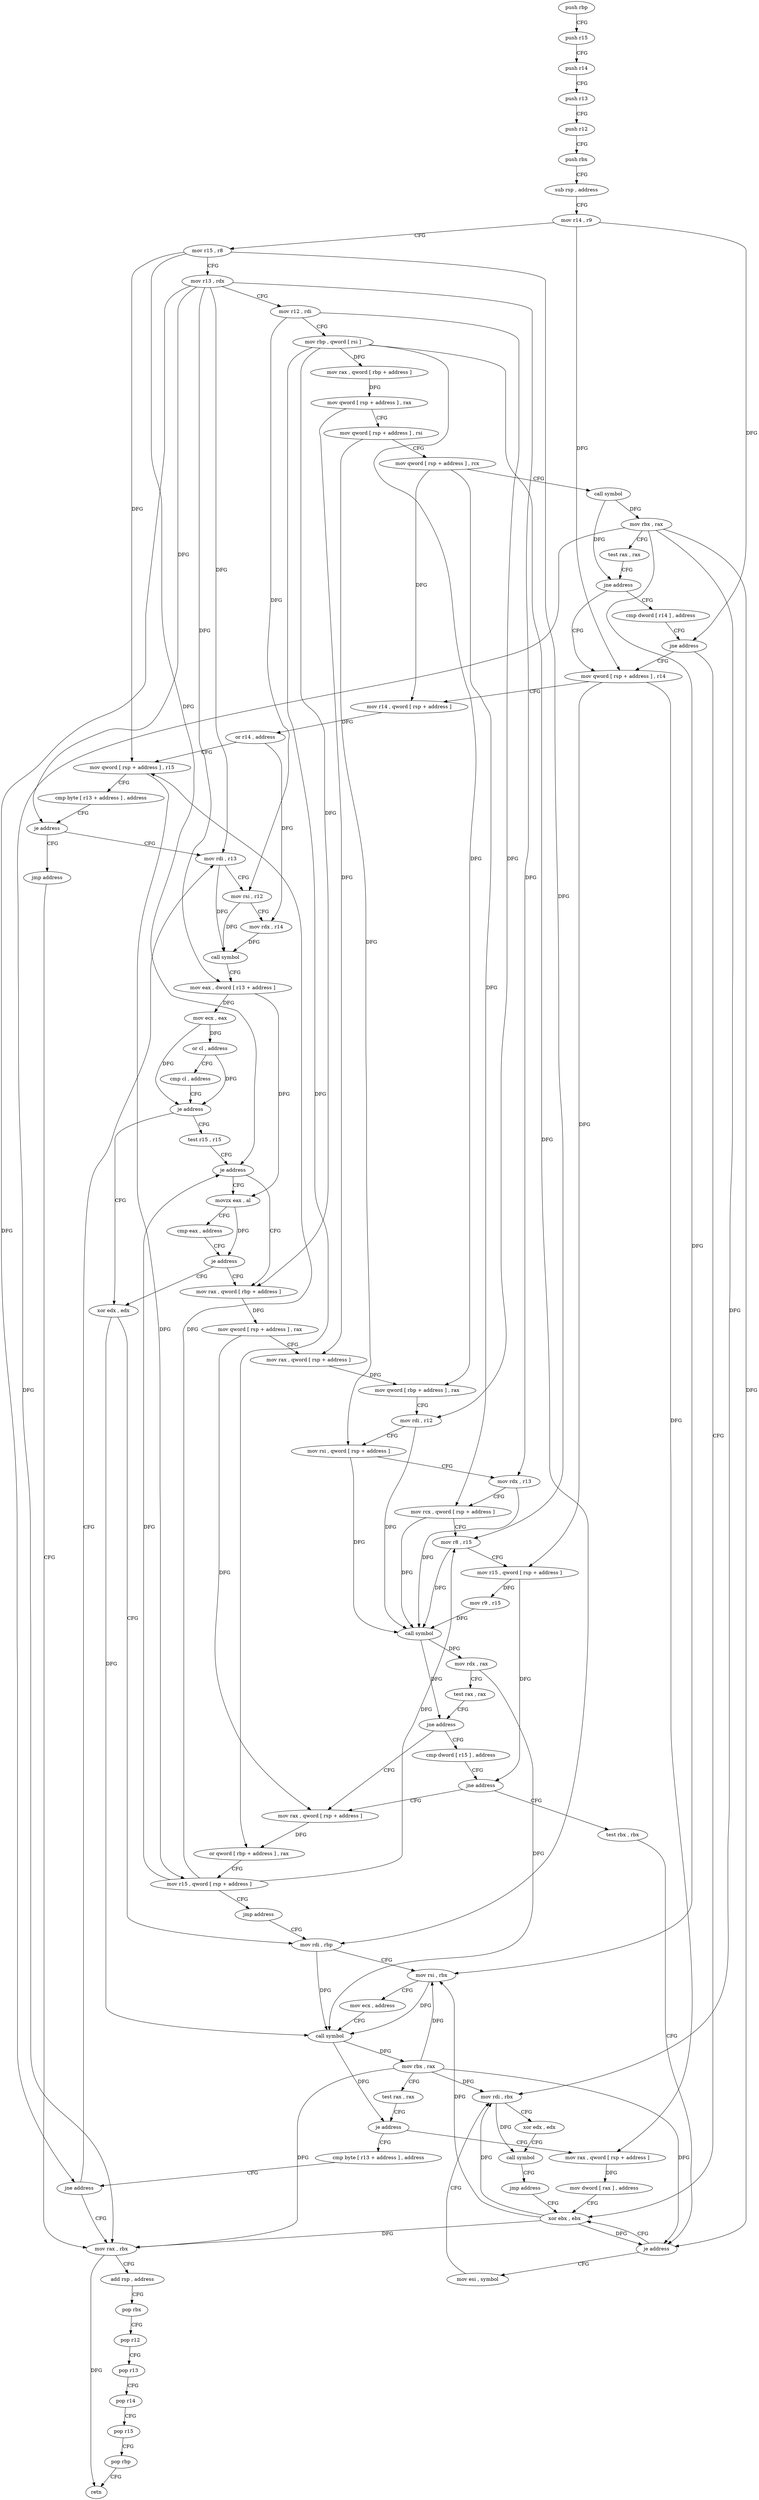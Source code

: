digraph "func" {
"4226432" [label = "push rbp" ]
"4226433" [label = "push r15" ]
"4226435" [label = "push r14" ]
"4226437" [label = "push r13" ]
"4226439" [label = "push r12" ]
"4226441" [label = "push rbx" ]
"4226442" [label = "sub rsp , address" ]
"4226446" [label = "mov r14 , r9" ]
"4226449" [label = "mov r15 , r8" ]
"4226452" [label = "mov r13 , rdx" ]
"4226455" [label = "mov r12 , rdi" ]
"4226458" [label = "mov rbp , qword [ rsi ]" ]
"4226461" [label = "mov rax , qword [ rbp + address ]" ]
"4226468" [label = "mov qword [ rsp + address ] , rax" ]
"4226473" [label = "mov qword [ rsp + address ] , rsi" ]
"4226478" [label = "mov qword [ rsp + address ] , rcx" ]
"4226483" [label = "call symbol" ]
"4226488" [label = "mov rbx , rax" ]
"4226491" [label = "test rax , rax" ]
"4226494" [label = "jne address" ]
"4226506" [label = "mov qword [ rsp + address ] , r14" ]
"4226496" [label = "cmp dword [ r14 ] , address" ]
"4226511" [label = "mov r14 , qword [ rsp + address ]" ]
"4226516" [label = "or r14 , address" ]
"4226523" [label = "mov qword [ rsp + address ] , r15" ]
"4226528" [label = "cmp byte [ r13 + address ] , address" ]
"4226533" [label = "je address" ]
"4226585" [label = "mov rdi , r13" ]
"4226535" [label = "jmp address" ]
"4226500" [label = "jne address" ]
"4226729" [label = "xor ebx , ebx" ]
"4226588" [label = "mov rsi , r12" ]
"4226591" [label = "mov rdx , r14" ]
"4226594" [label = "call symbol" ]
"4226599" [label = "mov eax , dword [ r13 + address ]" ]
"4226603" [label = "mov ecx , eax" ]
"4226605" [label = "or cl , address" ]
"4226608" [label = "cmp cl , address" ]
"4226611" [label = "je address" ]
"4226544" [label = "xor edx , edx" ]
"4226613" [label = "test r15 , r15" ]
"4226731" [label = "mov rax , rbx" ]
"4226546" [label = "mov rdi , rbp" ]
"4226616" [label = "je address" ]
"4226626" [label = "mov rax , qword [ rbp + address ]" ]
"4226618" [label = "movzx eax , al" ]
"4226734" [label = "add rsp , address" ]
"4226738" [label = "pop rbx" ]
"4226739" [label = "pop r12" ]
"4226741" [label = "pop r13" ]
"4226743" [label = "pop r14" ]
"4226745" [label = "pop r15" ]
"4226747" [label = "pop rbp" ]
"4226748" [label = "retn" ]
"4226718" [label = "mov rax , qword [ rsp + address ]" ]
"4226723" [label = "mov dword [ rax ] , address" ]
"4226574" [label = "cmp byte [ r13 + address ] , address" ]
"4226579" [label = "jne address" ]
"4226633" [label = "mov qword [ rsp + address ] , rax" ]
"4226638" [label = "mov rax , qword [ rsp + address ]" ]
"4226643" [label = "mov qword [ rbp + address ] , rax" ]
"4226650" [label = "mov rdi , r12" ]
"4226653" [label = "mov rsi , qword [ rsp + address ]" ]
"4226658" [label = "mov rdx , r13" ]
"4226661" [label = "mov rcx , qword [ rsp + address ]" ]
"4226666" [label = "mov r8 , r15" ]
"4226669" [label = "mov r15 , qword [ rsp + address ]" ]
"4226674" [label = "mov r9 , r15" ]
"4226677" [label = "call symbol" ]
"4226682" [label = "mov rdx , rax" ]
"4226685" [label = "test rax , rax" ]
"4226688" [label = "jne address" ]
"4226696" [label = "mov rax , qword [ rsp + address ]" ]
"4226690" [label = "cmp dword [ r15 ] , address" ]
"4226621" [label = "cmp eax , address" ]
"4226624" [label = "je address" ]
"4226701" [label = "or qword [ rbp + address ] , rax" ]
"4226708" [label = "mov r15 , qword [ rsp + address ]" ]
"4226713" [label = "jmp address" ]
"4226694" [label = "jne address" ]
"4226749" [label = "test rbx , rbx" ]
"4226549" [label = "mov rsi , rbx" ]
"4226552" [label = "mov ecx , address" ]
"4226557" [label = "call symbol" ]
"4226562" [label = "mov rbx , rax" ]
"4226565" [label = "test rax , rax" ]
"4226568" [label = "je address" ]
"4226752" [label = "je address" ]
"4226754" [label = "mov esi , symbol" ]
"4226759" [label = "mov rdi , rbx" ]
"4226762" [label = "xor edx , edx" ]
"4226764" [label = "call symbol" ]
"4226769" [label = "jmp address" ]
"4226432" -> "4226433" [ label = "CFG" ]
"4226433" -> "4226435" [ label = "CFG" ]
"4226435" -> "4226437" [ label = "CFG" ]
"4226437" -> "4226439" [ label = "CFG" ]
"4226439" -> "4226441" [ label = "CFG" ]
"4226441" -> "4226442" [ label = "CFG" ]
"4226442" -> "4226446" [ label = "CFG" ]
"4226446" -> "4226449" [ label = "CFG" ]
"4226446" -> "4226506" [ label = "DFG" ]
"4226446" -> "4226500" [ label = "DFG" ]
"4226449" -> "4226452" [ label = "CFG" ]
"4226449" -> "4226523" [ label = "DFG" ]
"4226449" -> "4226616" [ label = "DFG" ]
"4226449" -> "4226666" [ label = "DFG" ]
"4226452" -> "4226455" [ label = "CFG" ]
"4226452" -> "4226533" [ label = "DFG" ]
"4226452" -> "4226585" [ label = "DFG" ]
"4226452" -> "4226599" [ label = "DFG" ]
"4226452" -> "4226658" [ label = "DFG" ]
"4226452" -> "4226579" [ label = "DFG" ]
"4226455" -> "4226458" [ label = "CFG" ]
"4226455" -> "4226588" [ label = "DFG" ]
"4226455" -> "4226650" [ label = "DFG" ]
"4226458" -> "4226461" [ label = "DFG" ]
"4226458" -> "4226546" [ label = "DFG" ]
"4226458" -> "4226626" [ label = "DFG" ]
"4226458" -> "4226643" [ label = "DFG" ]
"4226458" -> "4226701" [ label = "DFG" ]
"4226461" -> "4226468" [ label = "DFG" ]
"4226468" -> "4226473" [ label = "CFG" ]
"4226468" -> "4226638" [ label = "DFG" ]
"4226473" -> "4226478" [ label = "CFG" ]
"4226473" -> "4226653" [ label = "DFG" ]
"4226478" -> "4226483" [ label = "CFG" ]
"4226478" -> "4226511" [ label = "DFG" ]
"4226478" -> "4226661" [ label = "DFG" ]
"4226483" -> "4226488" [ label = "DFG" ]
"4226483" -> "4226494" [ label = "DFG" ]
"4226488" -> "4226491" [ label = "CFG" ]
"4226488" -> "4226731" [ label = "DFG" ]
"4226488" -> "4226549" [ label = "DFG" ]
"4226488" -> "4226752" [ label = "DFG" ]
"4226488" -> "4226759" [ label = "DFG" ]
"4226491" -> "4226494" [ label = "CFG" ]
"4226494" -> "4226506" [ label = "CFG" ]
"4226494" -> "4226496" [ label = "CFG" ]
"4226506" -> "4226511" [ label = "CFG" ]
"4226506" -> "4226669" [ label = "DFG" ]
"4226506" -> "4226718" [ label = "DFG" ]
"4226496" -> "4226500" [ label = "CFG" ]
"4226511" -> "4226516" [ label = "DFG" ]
"4226516" -> "4226523" [ label = "CFG" ]
"4226516" -> "4226591" [ label = "DFG" ]
"4226523" -> "4226528" [ label = "CFG" ]
"4226523" -> "4226708" [ label = "DFG" ]
"4226528" -> "4226533" [ label = "CFG" ]
"4226533" -> "4226585" [ label = "CFG" ]
"4226533" -> "4226535" [ label = "CFG" ]
"4226585" -> "4226588" [ label = "CFG" ]
"4226585" -> "4226594" [ label = "DFG" ]
"4226535" -> "4226731" [ label = "CFG" ]
"4226500" -> "4226729" [ label = "CFG" ]
"4226500" -> "4226506" [ label = "CFG" ]
"4226729" -> "4226731" [ label = "DFG" ]
"4226729" -> "4226549" [ label = "DFG" ]
"4226729" -> "4226752" [ label = "DFG" ]
"4226729" -> "4226759" [ label = "DFG" ]
"4226588" -> "4226591" [ label = "CFG" ]
"4226588" -> "4226594" [ label = "DFG" ]
"4226591" -> "4226594" [ label = "DFG" ]
"4226594" -> "4226599" [ label = "CFG" ]
"4226599" -> "4226603" [ label = "DFG" ]
"4226599" -> "4226618" [ label = "DFG" ]
"4226603" -> "4226605" [ label = "DFG" ]
"4226603" -> "4226611" [ label = "DFG" ]
"4226605" -> "4226608" [ label = "CFG" ]
"4226605" -> "4226611" [ label = "DFG" ]
"4226608" -> "4226611" [ label = "CFG" ]
"4226611" -> "4226544" [ label = "CFG" ]
"4226611" -> "4226613" [ label = "CFG" ]
"4226544" -> "4226546" [ label = "CFG" ]
"4226544" -> "4226557" [ label = "DFG" ]
"4226613" -> "4226616" [ label = "CFG" ]
"4226731" -> "4226734" [ label = "CFG" ]
"4226731" -> "4226748" [ label = "DFG" ]
"4226546" -> "4226549" [ label = "CFG" ]
"4226546" -> "4226557" [ label = "DFG" ]
"4226616" -> "4226626" [ label = "CFG" ]
"4226616" -> "4226618" [ label = "CFG" ]
"4226626" -> "4226633" [ label = "DFG" ]
"4226618" -> "4226621" [ label = "CFG" ]
"4226618" -> "4226624" [ label = "DFG" ]
"4226734" -> "4226738" [ label = "CFG" ]
"4226738" -> "4226739" [ label = "CFG" ]
"4226739" -> "4226741" [ label = "CFG" ]
"4226741" -> "4226743" [ label = "CFG" ]
"4226743" -> "4226745" [ label = "CFG" ]
"4226745" -> "4226747" [ label = "CFG" ]
"4226747" -> "4226748" [ label = "CFG" ]
"4226718" -> "4226723" [ label = "DFG" ]
"4226723" -> "4226729" [ label = "CFG" ]
"4226574" -> "4226579" [ label = "CFG" ]
"4226579" -> "4226731" [ label = "CFG" ]
"4226579" -> "4226585" [ label = "CFG" ]
"4226633" -> "4226638" [ label = "CFG" ]
"4226633" -> "4226696" [ label = "DFG" ]
"4226638" -> "4226643" [ label = "DFG" ]
"4226643" -> "4226650" [ label = "CFG" ]
"4226650" -> "4226653" [ label = "CFG" ]
"4226650" -> "4226677" [ label = "DFG" ]
"4226653" -> "4226658" [ label = "CFG" ]
"4226653" -> "4226677" [ label = "DFG" ]
"4226658" -> "4226661" [ label = "CFG" ]
"4226658" -> "4226677" [ label = "DFG" ]
"4226661" -> "4226666" [ label = "CFG" ]
"4226661" -> "4226677" [ label = "DFG" ]
"4226666" -> "4226669" [ label = "CFG" ]
"4226666" -> "4226677" [ label = "DFG" ]
"4226669" -> "4226674" [ label = "DFG" ]
"4226669" -> "4226694" [ label = "DFG" ]
"4226674" -> "4226677" [ label = "DFG" ]
"4226677" -> "4226682" [ label = "DFG" ]
"4226677" -> "4226688" [ label = "DFG" ]
"4226682" -> "4226685" [ label = "CFG" ]
"4226682" -> "4226557" [ label = "DFG" ]
"4226685" -> "4226688" [ label = "CFG" ]
"4226688" -> "4226696" [ label = "CFG" ]
"4226688" -> "4226690" [ label = "CFG" ]
"4226696" -> "4226701" [ label = "DFG" ]
"4226690" -> "4226694" [ label = "CFG" ]
"4226621" -> "4226624" [ label = "CFG" ]
"4226624" -> "4226544" [ label = "CFG" ]
"4226624" -> "4226626" [ label = "CFG" ]
"4226701" -> "4226708" [ label = "CFG" ]
"4226708" -> "4226713" [ label = "CFG" ]
"4226708" -> "4226523" [ label = "DFG" ]
"4226708" -> "4226616" [ label = "DFG" ]
"4226708" -> "4226666" [ label = "DFG" ]
"4226713" -> "4226546" [ label = "CFG" ]
"4226694" -> "4226749" [ label = "CFG" ]
"4226694" -> "4226696" [ label = "CFG" ]
"4226749" -> "4226752" [ label = "CFG" ]
"4226549" -> "4226552" [ label = "CFG" ]
"4226549" -> "4226557" [ label = "DFG" ]
"4226552" -> "4226557" [ label = "CFG" ]
"4226557" -> "4226562" [ label = "DFG" ]
"4226557" -> "4226568" [ label = "DFG" ]
"4226562" -> "4226565" [ label = "CFG" ]
"4226562" -> "4226731" [ label = "DFG" ]
"4226562" -> "4226549" [ label = "DFG" ]
"4226562" -> "4226752" [ label = "DFG" ]
"4226562" -> "4226759" [ label = "DFG" ]
"4226565" -> "4226568" [ label = "CFG" ]
"4226568" -> "4226718" [ label = "CFG" ]
"4226568" -> "4226574" [ label = "CFG" ]
"4226752" -> "4226729" [ label = "CFG" ]
"4226752" -> "4226754" [ label = "CFG" ]
"4226754" -> "4226759" [ label = "CFG" ]
"4226759" -> "4226762" [ label = "CFG" ]
"4226759" -> "4226764" [ label = "DFG" ]
"4226762" -> "4226764" [ label = "CFG" ]
"4226764" -> "4226769" [ label = "CFG" ]
"4226769" -> "4226729" [ label = "CFG" ]
}
